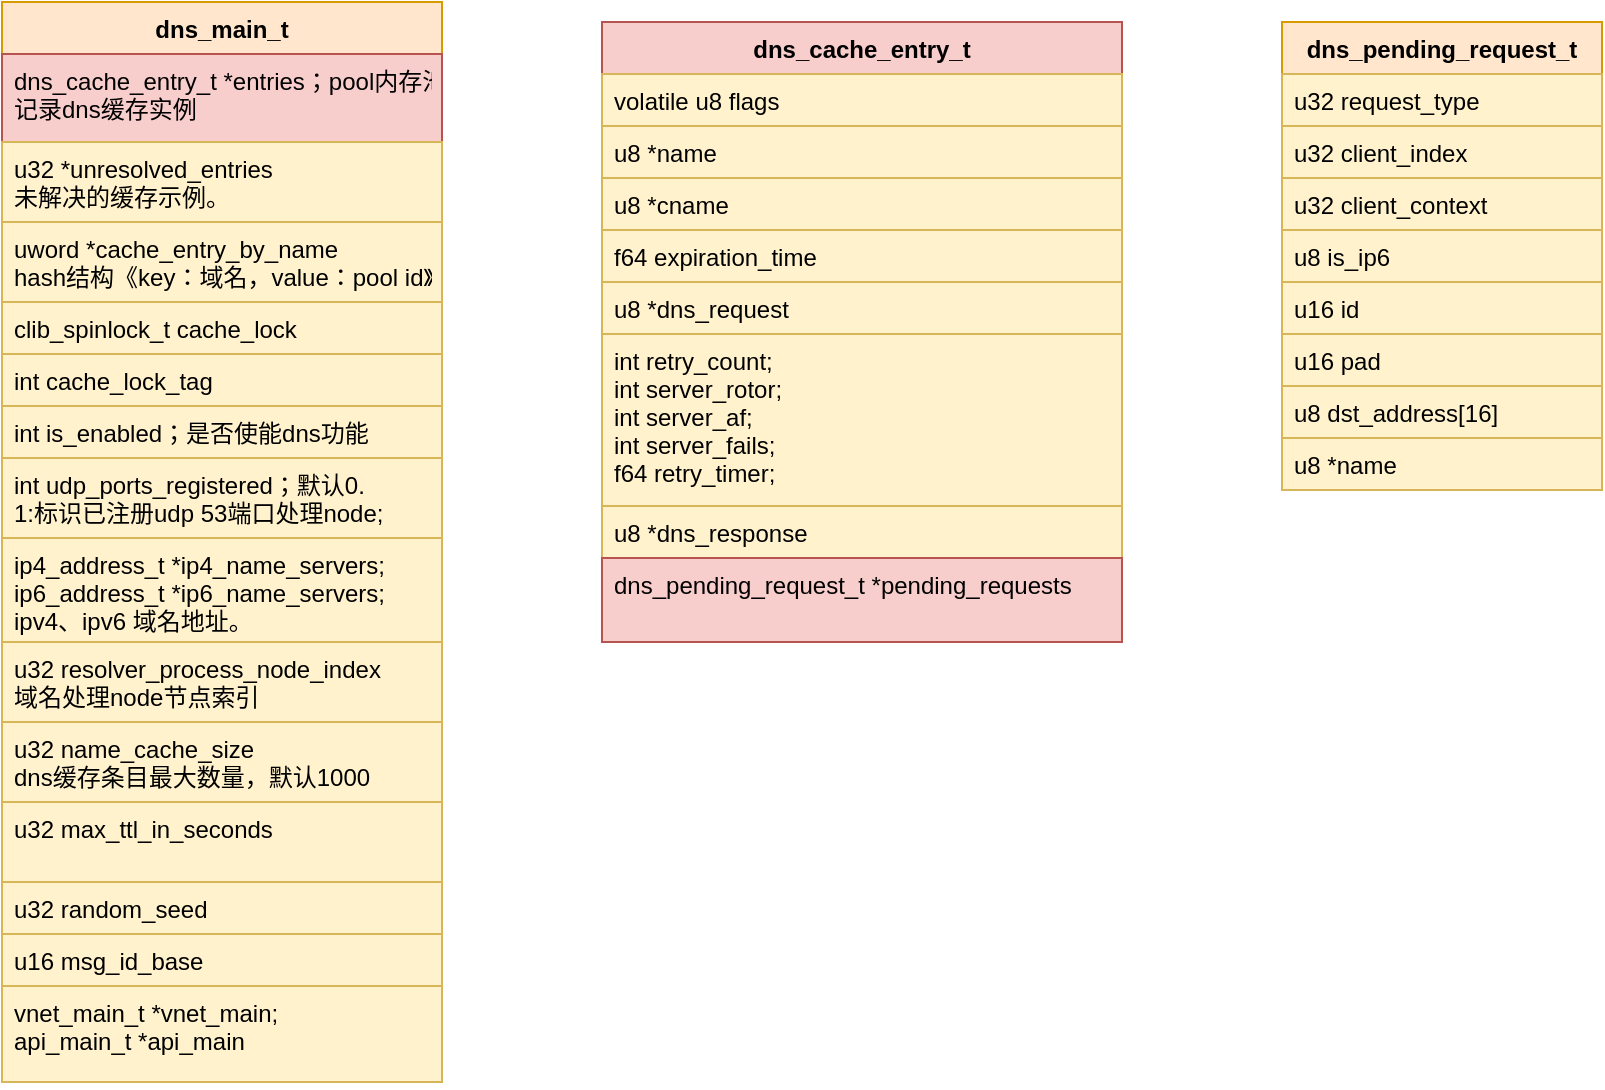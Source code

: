 <mxfile version="14.9.3" type="github">
  <diagram id="LrOjiwraoGgn8fYIWFso" name="Page-1">
    <mxGraphModel dx="782" dy="436" grid="1" gridSize="10" guides="1" tooltips="1" connect="1" arrows="1" fold="1" page="1" pageScale="1" pageWidth="827" pageHeight="1169" math="0" shadow="0">
      <root>
        <mxCell id="0" />
        <mxCell id="1" parent="0" />
        <mxCell id="ZkCBohArZmW88u9ZcdBu-1" value="dns_main_t" style="swimlane;fontStyle=1;align=center;verticalAlign=top;childLayout=stackLayout;horizontal=1;startSize=26;horizontalStack=0;resizeParent=1;resizeParentMax=0;resizeLast=0;collapsible=1;marginBottom=0;fillColor=#ffe6cc;strokeColor=#d79b00;" parent="1" vertex="1">
          <mxGeometry x="10" y="120" width="220" height="540" as="geometry" />
        </mxCell>
        <mxCell id="ZkCBohArZmW88u9ZcdBu-2" value="dns_cache_entry_t *entries；pool内存池&#xa;记录dns缓存实例&#xa;" style="text;fillColor=#f8cecc;align=left;verticalAlign=top;spacingLeft=4;spacingRight=4;overflow=hidden;rotatable=0;points=[[0,0.5],[1,0.5]];portConstraint=eastwest;strokeColor=#b85450;" parent="ZkCBohArZmW88u9ZcdBu-1" vertex="1">
          <mxGeometry y="26" width="220" height="44" as="geometry" />
        </mxCell>
        <mxCell id="ZkCBohArZmW88u9ZcdBu-4" value="u32 *unresolved_entries&#xa;未解决的缓存示例。" style="text;fillColor=#fff2cc;align=left;verticalAlign=top;spacingLeft=4;spacingRight=4;overflow=hidden;rotatable=0;points=[[0,0.5],[1,0.5]];portConstraint=eastwest;strokeColor=#d6b656;" parent="ZkCBohArZmW88u9ZcdBu-1" vertex="1">
          <mxGeometry y="70" width="220" height="40" as="geometry" />
        </mxCell>
        <mxCell id="ZkCBohArZmW88u9ZcdBu-5" value="uword *cache_entry_by_name&#xa;hash结构《key：域名，value：pool id》" style="text;fillColor=#fff2cc;align=left;verticalAlign=top;spacingLeft=4;spacingRight=4;overflow=hidden;rotatable=0;points=[[0,0.5],[1,0.5]];portConstraint=eastwest;strokeColor=#d6b656;" parent="ZkCBohArZmW88u9ZcdBu-1" vertex="1">
          <mxGeometry y="110" width="220" height="40" as="geometry" />
        </mxCell>
        <mxCell id="ZkCBohArZmW88u9ZcdBu-6" value="clib_spinlock_t cache_lock" style="text;fillColor=#fff2cc;align=left;verticalAlign=top;spacingLeft=4;spacingRight=4;overflow=hidden;rotatable=0;points=[[0,0.5],[1,0.5]];portConstraint=eastwest;strokeColor=#d6b656;" parent="ZkCBohArZmW88u9ZcdBu-1" vertex="1">
          <mxGeometry y="150" width="220" height="26" as="geometry" />
        </mxCell>
        <mxCell id="ZkCBohArZmW88u9ZcdBu-7" value="int cache_lock_tag" style="text;fillColor=#fff2cc;align=left;verticalAlign=top;spacingLeft=4;spacingRight=4;overflow=hidden;rotatable=0;points=[[0,0.5],[1,0.5]];portConstraint=eastwest;strokeColor=#d6b656;" parent="ZkCBohArZmW88u9ZcdBu-1" vertex="1">
          <mxGeometry y="176" width="220" height="26" as="geometry" />
        </mxCell>
        <mxCell id="ZkCBohArZmW88u9ZcdBu-8" value="int is_enabled；是否使能dns功能" style="text;fillColor=#fff2cc;align=left;verticalAlign=top;spacingLeft=4;spacingRight=4;overflow=hidden;rotatable=0;points=[[0,0.5],[1,0.5]];portConstraint=eastwest;strokeColor=#d6b656;" parent="ZkCBohArZmW88u9ZcdBu-1" vertex="1">
          <mxGeometry y="202" width="220" height="26" as="geometry" />
        </mxCell>
        <mxCell id="ZkCBohArZmW88u9ZcdBu-9" value="int udp_ports_registered；默认0.&#xa;1:标识已注册udp 53端口处理node;" style="text;fillColor=#fff2cc;align=left;verticalAlign=top;spacingLeft=4;spacingRight=4;overflow=hidden;rotatable=0;points=[[0,0.5],[1,0.5]];portConstraint=eastwest;strokeColor=#d6b656;" parent="ZkCBohArZmW88u9ZcdBu-1" vertex="1">
          <mxGeometry y="228" width="220" height="40" as="geometry" />
        </mxCell>
        <mxCell id="ZkCBohArZmW88u9ZcdBu-10" value="ip4_address_t *ip4_name_servers;&#xa;ip6_address_t *ip6_name_servers;&#xa;ipv4、ipv6 域名地址。" style="text;fillColor=#fff2cc;align=left;verticalAlign=top;spacingLeft=4;spacingRight=4;overflow=hidden;rotatable=0;points=[[0,0.5],[1,0.5]];portConstraint=eastwest;strokeColor=#d6b656;" parent="ZkCBohArZmW88u9ZcdBu-1" vertex="1">
          <mxGeometry y="268" width="220" height="52" as="geometry" />
        </mxCell>
        <mxCell id="ZkCBohArZmW88u9ZcdBu-11" value="u32 resolver_process_node_index&#xa;域名处理node节点索引" style="text;fillColor=#fff2cc;align=left;verticalAlign=top;spacingLeft=4;spacingRight=4;overflow=hidden;rotatable=0;points=[[0,0.5],[1,0.5]];portConstraint=eastwest;strokeColor=#d6b656;" parent="ZkCBohArZmW88u9ZcdBu-1" vertex="1">
          <mxGeometry y="320" width="220" height="40" as="geometry" />
        </mxCell>
        <mxCell id="ZkCBohArZmW88u9ZcdBu-12" value="u32 name_cache_size&#xa;dns缓存条目最大数量，默认1000" style="text;fillColor=#fff2cc;align=left;verticalAlign=top;spacingLeft=4;spacingRight=4;overflow=hidden;rotatable=0;points=[[0,0.5],[1,0.5]];portConstraint=eastwest;strokeColor=#d6b656;" parent="ZkCBohArZmW88u9ZcdBu-1" vertex="1">
          <mxGeometry y="360" width="220" height="40" as="geometry" />
        </mxCell>
        <mxCell id="ZkCBohArZmW88u9ZcdBu-13" value="u32 max_ttl_in_seconds" style="text;strokeColor=#d6b656;fillColor=#fff2cc;align=left;verticalAlign=top;spacingLeft=4;spacingRight=4;overflow=hidden;rotatable=0;points=[[0,0.5],[1,0.5]];portConstraint=eastwest;" parent="ZkCBohArZmW88u9ZcdBu-1" vertex="1">
          <mxGeometry y="400" width="220" height="40" as="geometry" />
        </mxCell>
        <mxCell id="ZkCBohArZmW88u9ZcdBu-14" value="u32 random_seed" style="text;strokeColor=#d6b656;fillColor=#fff2cc;align=left;verticalAlign=top;spacingLeft=4;spacingRight=4;overflow=hidden;rotatable=0;points=[[0,0.5],[1,0.5]];portConstraint=eastwest;" parent="ZkCBohArZmW88u9ZcdBu-1" vertex="1">
          <mxGeometry y="440" width="220" height="26" as="geometry" />
        </mxCell>
        <mxCell id="ZkCBohArZmW88u9ZcdBu-15" value="u16 msg_id_base" style="text;strokeColor=#d6b656;fillColor=#fff2cc;align=left;verticalAlign=top;spacingLeft=4;spacingRight=4;overflow=hidden;rotatable=0;points=[[0,0.5],[1,0.5]];portConstraint=eastwest;" parent="ZkCBohArZmW88u9ZcdBu-1" vertex="1">
          <mxGeometry y="466" width="220" height="26" as="geometry" />
        </mxCell>
        <mxCell id="ZkCBohArZmW88u9ZcdBu-16" value="vnet_main_t *vnet_main;&#xa;api_main_t *api_main" style="text;strokeColor=#d6b656;fillColor=#fff2cc;align=left;verticalAlign=top;spacingLeft=4;spacingRight=4;overflow=hidden;rotatable=0;points=[[0,0.5],[1,0.5]];portConstraint=eastwest;" parent="ZkCBohArZmW88u9ZcdBu-1" vertex="1">
          <mxGeometry y="492" width="220" height="48" as="geometry" />
        </mxCell>
        <mxCell id="ZkCBohArZmW88u9ZcdBu-18" value="dns_cache_entry_t" style="swimlane;fontStyle=1;align=center;verticalAlign=top;childLayout=stackLayout;horizontal=1;startSize=26;horizontalStack=0;resizeParent=1;resizeParentMax=0;resizeLast=0;collapsible=1;marginBottom=0;strokeColor=#b85450;fillColor=#f8cecc;" parent="1" vertex="1">
          <mxGeometry x="310" y="130" width="260" height="310" as="geometry" />
        </mxCell>
        <mxCell id="ZkCBohArZmW88u9ZcdBu-19" value="volatile u8 flags" style="text;fillColor=#fff2cc;align=left;verticalAlign=top;spacingLeft=4;spacingRight=4;overflow=hidden;rotatable=0;points=[[0,0.5],[1,0.5]];portConstraint=eastwest;strokeColor=#d6b656;" parent="ZkCBohArZmW88u9ZcdBu-18" vertex="1">
          <mxGeometry y="26" width="260" height="26" as="geometry" />
        </mxCell>
        <mxCell id="ZkCBohArZmW88u9ZcdBu-21" value="u8 *name" style="text;fillColor=#fff2cc;align=left;verticalAlign=top;spacingLeft=4;spacingRight=4;overflow=hidden;rotatable=0;points=[[0,0.5],[1,0.5]];portConstraint=eastwest;strokeColor=#d6b656;" parent="ZkCBohArZmW88u9ZcdBu-18" vertex="1">
          <mxGeometry y="52" width="260" height="26" as="geometry" />
        </mxCell>
        <mxCell id="ZkCBohArZmW88u9ZcdBu-22" value="u8 *cname" style="text;fillColor=#fff2cc;align=left;verticalAlign=top;spacingLeft=4;spacingRight=4;overflow=hidden;rotatable=0;points=[[0,0.5],[1,0.5]];portConstraint=eastwest;strokeColor=#d6b656;" parent="ZkCBohArZmW88u9ZcdBu-18" vertex="1">
          <mxGeometry y="78" width="260" height="26" as="geometry" />
        </mxCell>
        <mxCell id="ZkCBohArZmW88u9ZcdBu-23" value="f64 expiration_time" style="text;fillColor=#fff2cc;align=left;verticalAlign=top;spacingLeft=4;spacingRight=4;overflow=hidden;rotatable=0;points=[[0,0.5],[1,0.5]];portConstraint=eastwest;strokeColor=#d6b656;" parent="ZkCBohArZmW88u9ZcdBu-18" vertex="1">
          <mxGeometry y="104" width="260" height="26" as="geometry" />
        </mxCell>
        <mxCell id="ZkCBohArZmW88u9ZcdBu-24" value="u8 *dns_request" style="text;fillColor=#fff2cc;align=left;verticalAlign=top;spacingLeft=4;spacingRight=4;overflow=hidden;rotatable=0;points=[[0,0.5],[1,0.5]];portConstraint=eastwest;strokeColor=#d6b656;" parent="ZkCBohArZmW88u9ZcdBu-18" vertex="1">
          <mxGeometry y="130" width="260" height="26" as="geometry" />
        </mxCell>
        <mxCell id="ZkCBohArZmW88u9ZcdBu-25" value="int retry_count;&#xa;int server_rotor;&#xa;int server_af;&#xa;int server_fails;&#xa;f64 retry_timer;" style="text;fillColor=#fff2cc;align=left;verticalAlign=top;spacingLeft=4;spacingRight=4;overflow=hidden;rotatable=0;points=[[0,0.5],[1,0.5]];portConstraint=eastwest;strokeColor=#d6b656;" parent="ZkCBohArZmW88u9ZcdBu-18" vertex="1">
          <mxGeometry y="156" width="260" height="86" as="geometry" />
        </mxCell>
        <mxCell id="ZkCBohArZmW88u9ZcdBu-26" value="u8 *dns_response" style="text;fillColor=#fff2cc;align=left;verticalAlign=top;spacingLeft=4;spacingRight=4;overflow=hidden;rotatable=0;points=[[0,0.5],[1,0.5]];portConstraint=eastwest;strokeColor=#d6b656;" parent="ZkCBohArZmW88u9ZcdBu-18" vertex="1">
          <mxGeometry y="242" width="260" height="26" as="geometry" />
        </mxCell>
        <mxCell id="ZkCBohArZmW88u9ZcdBu-27" value="dns_pending_request_t *pending_requests" style="text;fillColor=#f8cecc;align=left;verticalAlign=top;spacingLeft=4;spacingRight=4;overflow=hidden;rotatable=0;points=[[0,0.5],[1,0.5]];portConstraint=eastwest;strokeColor=#b85450;" parent="ZkCBohArZmW88u9ZcdBu-18" vertex="1">
          <mxGeometry y="268" width="260" height="42" as="geometry" />
        </mxCell>
        <mxCell id="ZkCBohArZmW88u9ZcdBu-29" value="dns_pending_request_t" style="swimlane;fontStyle=1;align=center;verticalAlign=top;childLayout=stackLayout;horizontal=1;startSize=26;horizontalStack=0;resizeParent=1;resizeParentMax=0;resizeLast=0;collapsible=1;marginBottom=0;strokeColor=#d79b00;fillColor=#ffe6cc;" parent="1" vertex="1">
          <mxGeometry x="650" y="130" width="160" height="234" as="geometry" />
        </mxCell>
        <mxCell id="ZkCBohArZmW88u9ZcdBu-30" value="u32 request_type" style="text;fillColor=#fff2cc;align=left;verticalAlign=top;spacingLeft=4;spacingRight=4;overflow=hidden;rotatable=0;points=[[0,0.5],[1,0.5]];portConstraint=eastwest;strokeColor=#d6b656;" parent="ZkCBohArZmW88u9ZcdBu-29" vertex="1">
          <mxGeometry y="26" width="160" height="26" as="geometry" />
        </mxCell>
        <mxCell id="ZkCBohArZmW88u9ZcdBu-32" value="u32 client_index" style="text;fillColor=#fff2cc;align=left;verticalAlign=top;spacingLeft=4;spacingRight=4;overflow=hidden;rotatable=0;points=[[0,0.5],[1,0.5]];portConstraint=eastwest;strokeColor=#d6b656;" parent="ZkCBohArZmW88u9ZcdBu-29" vertex="1">
          <mxGeometry y="52" width="160" height="26" as="geometry" />
        </mxCell>
        <mxCell id="ZkCBohArZmW88u9ZcdBu-33" value="u32 client_context" style="text;fillColor=#fff2cc;align=left;verticalAlign=top;spacingLeft=4;spacingRight=4;overflow=hidden;rotatable=0;points=[[0,0.5],[1,0.5]];portConstraint=eastwest;strokeColor=#d6b656;" parent="ZkCBohArZmW88u9ZcdBu-29" vertex="1">
          <mxGeometry y="78" width="160" height="26" as="geometry" />
        </mxCell>
        <mxCell id="ZkCBohArZmW88u9ZcdBu-34" value="u8 is_ip6" style="text;fillColor=#fff2cc;align=left;verticalAlign=top;spacingLeft=4;spacingRight=4;overflow=hidden;rotatable=0;points=[[0,0.5],[1,0.5]];portConstraint=eastwest;strokeColor=#d6b656;" parent="ZkCBohArZmW88u9ZcdBu-29" vertex="1">
          <mxGeometry y="104" width="160" height="26" as="geometry" />
        </mxCell>
        <mxCell id="ZkCBohArZmW88u9ZcdBu-35" value="u16 id" style="text;fillColor=#fff2cc;align=left;verticalAlign=top;spacingLeft=4;spacingRight=4;overflow=hidden;rotatable=0;points=[[0,0.5],[1,0.5]];portConstraint=eastwest;strokeColor=#d6b656;" parent="ZkCBohArZmW88u9ZcdBu-29" vertex="1">
          <mxGeometry y="130" width="160" height="26" as="geometry" />
        </mxCell>
        <mxCell id="ZkCBohArZmW88u9ZcdBu-36" value="u16 pad" style="text;fillColor=#fff2cc;align=left;verticalAlign=top;spacingLeft=4;spacingRight=4;overflow=hidden;rotatable=0;points=[[0,0.5],[1,0.5]];portConstraint=eastwest;strokeColor=#d6b656;" parent="ZkCBohArZmW88u9ZcdBu-29" vertex="1">
          <mxGeometry y="156" width="160" height="26" as="geometry" />
        </mxCell>
        <mxCell id="ZkCBohArZmW88u9ZcdBu-37" value="u8 dst_address[16]" style="text;fillColor=#fff2cc;align=left;verticalAlign=top;spacingLeft=4;spacingRight=4;overflow=hidden;rotatable=0;points=[[0,0.5],[1,0.5]];portConstraint=eastwest;strokeColor=#d6b656;" parent="ZkCBohArZmW88u9ZcdBu-29" vertex="1">
          <mxGeometry y="182" width="160" height="26" as="geometry" />
        </mxCell>
        <mxCell id="ZkCBohArZmW88u9ZcdBu-38" value="u8 *name" style="text;fillColor=#fff2cc;align=left;verticalAlign=top;spacingLeft=4;spacingRight=4;overflow=hidden;rotatable=0;points=[[0,0.5],[1,0.5]];portConstraint=eastwest;strokeColor=#d6b656;" parent="ZkCBohArZmW88u9ZcdBu-29" vertex="1">
          <mxGeometry y="208" width="160" height="26" as="geometry" />
        </mxCell>
      </root>
    </mxGraphModel>
  </diagram>
</mxfile>
